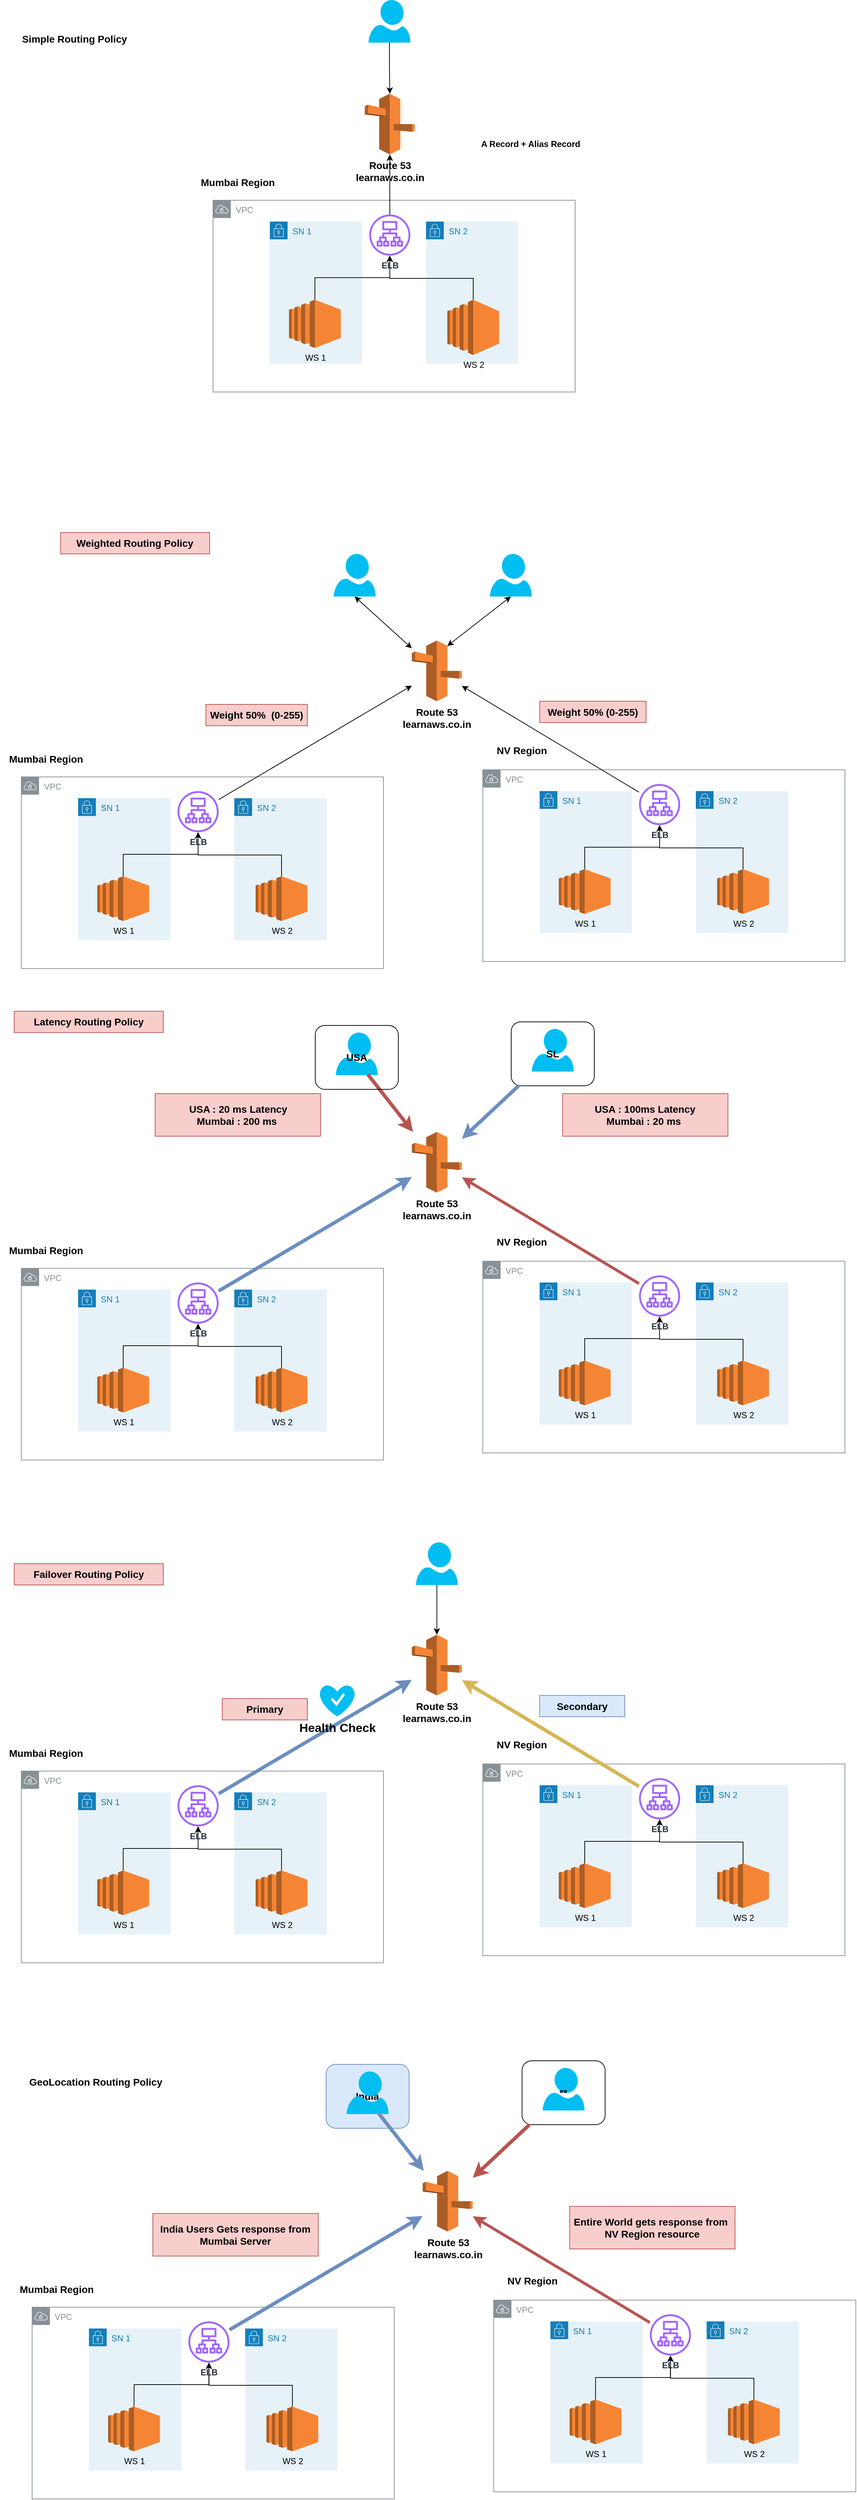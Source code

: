 <mxfile version="16.4.7" type="device"><diagram id="a2OxkOwfLoQDTz3lHbPp" name="Page-1"><mxGraphModel dx="1108" dy="1574" grid="1" gridSize="10" guides="1" tooltips="1" connect="1" arrows="1" fold="1" page="1" pageScale="1" pageWidth="850" pageHeight="1100" math="0" shadow="0"><root><mxCell id="0"/><mxCell id="1" parent="0"/><mxCell id="LC2xQcV3UT_6CT41YWpb-157" value="&lt;b&gt;India&lt;/b&gt;" style="rounded=1;whiteSpace=wrap;html=1;fontSize=14;fillColor=#dae8fc;strokeColor=#6c8ebf;" parent="1" vertex="1"><mxGeometry x="749.25" y="2507" width="117" height="90" as="geometry"/></mxCell><mxCell id="LC2xQcV3UT_6CT41YWpb-1" value="VPC" style="sketch=0;outlineConnect=0;gradientColor=none;html=1;whiteSpace=wrap;fontSize=12;fontStyle=0;shape=mxgraph.aws4.group;grIcon=mxgraph.aws4.group_vpc;strokeColor=#879196;fillColor=none;verticalAlign=top;align=left;spacingLeft=30;fontColor=#879196;dashed=0;" parent="1" vertex="1"><mxGeometry x="590" y="-118" width="510" height="270" as="geometry"/></mxCell><mxCell id="LC2xQcV3UT_6CT41YWpb-2" value="SN 1" style="points=[[0,0],[0.25,0],[0.5,0],[0.75,0],[1,0],[1,0.25],[1,0.5],[1,0.75],[1,1],[0.75,1],[0.5,1],[0.25,1],[0,1],[0,0.75],[0,0.5],[0,0.25]];outlineConnect=0;gradientColor=none;html=1;whiteSpace=wrap;fontSize=12;fontStyle=0;shape=mxgraph.aws4.group;grIcon=mxgraph.aws4.group_security_group;grStroke=0;strokeColor=#147EBA;fillColor=#E6F2F8;verticalAlign=top;align=left;spacingLeft=30;fontColor=#147EBA;dashed=0;" parent="1" vertex="1"><mxGeometry x="670" y="-88" width="130" height="200" as="geometry"/></mxCell><mxCell id="LC2xQcV3UT_6CT41YWpb-3" value="SN 2" style="points=[[0,0],[0.25,0],[0.5,0],[0.75,0],[1,0],[1,0.25],[1,0.5],[1,0.75],[1,1],[0.75,1],[0.5,1],[0.25,1],[0,1],[0,0.75],[0,0.5],[0,0.25]];outlineConnect=0;gradientColor=none;html=1;whiteSpace=wrap;fontSize=12;fontStyle=0;shape=mxgraph.aws4.group;grIcon=mxgraph.aws4.group_security_group;grStroke=0;strokeColor=#147EBA;fillColor=#E6F2F8;verticalAlign=top;align=left;spacingLeft=30;fontColor=#147EBA;dashed=0;" parent="1" vertex="1"><mxGeometry x="890" y="-88" width="130" height="200" as="geometry"/></mxCell><mxCell id="LC2xQcV3UT_6CT41YWpb-8" style="edgeStyle=orthogonalEdgeStyle;rounded=0;orthogonalLoop=1;jettySize=auto;html=1;exitX=0.5;exitY=0;exitDx=0;exitDy=0;exitPerimeter=0;" parent="1" source="LC2xQcV3UT_6CT41YWpb-4" target="LC2xQcV3UT_6CT41YWpb-6" edge="1"><mxGeometry relative="1" as="geometry"/></mxCell><mxCell id="LC2xQcV3UT_6CT41YWpb-4" value="WS 1" style="outlineConnect=0;dashed=0;verticalLabelPosition=bottom;verticalAlign=top;align=center;html=1;shape=mxgraph.aws3.ec2;fillColor=#F58534;gradientColor=none;" parent="1" vertex="1"><mxGeometry x="697" y="22" width="73" height="68" as="geometry"/></mxCell><mxCell id="LC2xQcV3UT_6CT41YWpb-9" style="edgeStyle=orthogonalEdgeStyle;rounded=0;orthogonalLoop=1;jettySize=auto;html=1;" parent="1" source="LC2xQcV3UT_6CT41YWpb-5" target="LC2xQcV3UT_6CT41YWpb-6" edge="1"><mxGeometry relative="1" as="geometry"><Array as="points"><mxPoint x="957" y="-8"/><mxPoint x="839" y="-8"/></Array></mxGeometry></mxCell><mxCell id="LC2xQcV3UT_6CT41YWpb-5" value="WS 2" style="outlineConnect=0;dashed=0;verticalLabelPosition=bottom;verticalAlign=top;align=center;html=1;shape=mxgraph.aws3.ec2;fillColor=#F58534;gradientColor=none;" parent="1" vertex="1"><mxGeometry x="920" y="22" width="73" height="78" as="geometry"/></mxCell><mxCell id="LC2xQcV3UT_6CT41YWpb-11" style="edgeStyle=orthogonalEdgeStyle;rounded=0;orthogonalLoop=1;jettySize=auto;html=1;" parent="1" source="LC2xQcV3UT_6CT41YWpb-6" target="LC2xQcV3UT_6CT41YWpb-10" edge="1"><mxGeometry relative="1" as="geometry"/></mxCell><mxCell id="LC2xQcV3UT_6CT41YWpb-6" value="&lt;b&gt;ELB&lt;/b&gt;" style="sketch=0;outlineConnect=0;fontColor=#232F3E;gradientColor=none;fillColor=#A166FF;strokeColor=none;dashed=0;verticalLabelPosition=bottom;verticalAlign=top;align=center;html=1;fontSize=12;fontStyle=0;aspect=fixed;pointerEvents=1;shape=mxgraph.aws4.application_load_balancer;" parent="1" vertex="1"><mxGeometry x="810" y="-98" width="58" height="58" as="geometry"/></mxCell><mxCell id="LC2xQcV3UT_6CT41YWpb-10" value="&lt;font style=&quot;font-size: 14px&quot;&gt;&lt;b&gt;Route 53&lt;br&gt;learnaws.co.in&lt;/b&gt;&lt;/font&gt;" style="outlineConnect=0;dashed=0;verticalLabelPosition=bottom;verticalAlign=top;align=center;html=1;shape=mxgraph.aws3.route_53;fillColor=#F58536;gradientColor=none;" parent="1" vertex="1"><mxGeometry x="803.75" y="-268" width="70.5" height="85.5" as="geometry"/></mxCell><mxCell id="LC2xQcV3UT_6CT41YWpb-14" style="edgeStyle=orthogonalEdgeStyle;rounded=0;orthogonalLoop=1;jettySize=auto;html=1;fontSize=14;" parent="1" source="LC2xQcV3UT_6CT41YWpb-13" target="LC2xQcV3UT_6CT41YWpb-10" edge="1"><mxGeometry relative="1" as="geometry"/></mxCell><mxCell id="LC2xQcV3UT_6CT41YWpb-13" value="" style="verticalLabelPosition=bottom;html=1;verticalAlign=top;align=center;strokeColor=none;fillColor=#00BEF2;shape=mxgraph.azure.user;fontSize=14;" parent="1" vertex="1"><mxGeometry x="809" y="-400" width="59" height="60" as="geometry"/></mxCell><mxCell id="LC2xQcV3UT_6CT41YWpb-15" value="&lt;b&gt;Mumbai Region&lt;/b&gt;" style="text;html=1;strokeColor=none;fillColor=none;align=center;verticalAlign=middle;whiteSpace=wrap;rounded=0;fontSize=14;" parent="1" vertex="1"><mxGeometry x="570" y="-158" width="110" height="30" as="geometry"/></mxCell><mxCell id="LC2xQcV3UT_6CT41YWpb-17" value="VPC" style="sketch=0;outlineConnect=0;gradientColor=none;html=1;whiteSpace=wrap;fontSize=12;fontStyle=0;shape=mxgraph.aws4.group;grIcon=mxgraph.aws4.group_vpc;strokeColor=#879196;fillColor=none;verticalAlign=top;align=left;spacingLeft=30;fontColor=#879196;dashed=0;" parent="1" vertex="1"><mxGeometry x="320" y="694" width="510" height="270" as="geometry"/></mxCell><mxCell id="LC2xQcV3UT_6CT41YWpb-18" value="SN 1" style="points=[[0,0],[0.25,0],[0.5,0],[0.75,0],[1,0],[1,0.25],[1,0.5],[1,0.75],[1,1],[0.75,1],[0.5,1],[0.25,1],[0,1],[0,0.75],[0,0.5],[0,0.25]];outlineConnect=0;gradientColor=none;html=1;whiteSpace=wrap;fontSize=12;fontStyle=0;shape=mxgraph.aws4.group;grIcon=mxgraph.aws4.group_security_group;grStroke=0;strokeColor=#147EBA;fillColor=#E6F2F8;verticalAlign=top;align=left;spacingLeft=30;fontColor=#147EBA;dashed=0;" parent="1" vertex="1"><mxGeometry x="400" y="724" width="130" height="200" as="geometry"/></mxCell><mxCell id="LC2xQcV3UT_6CT41YWpb-19" value="SN 2" style="points=[[0,0],[0.25,0],[0.5,0],[0.75,0],[1,0],[1,0.25],[1,0.5],[1,0.75],[1,1],[0.75,1],[0.5,1],[0.25,1],[0,1],[0,0.75],[0,0.5],[0,0.25]];outlineConnect=0;gradientColor=none;html=1;whiteSpace=wrap;fontSize=12;fontStyle=0;shape=mxgraph.aws4.group;grIcon=mxgraph.aws4.group_security_group;grStroke=0;strokeColor=#147EBA;fillColor=#E6F2F8;verticalAlign=top;align=left;spacingLeft=30;fontColor=#147EBA;dashed=0;" parent="1" vertex="1"><mxGeometry x="620" y="724" width="130" height="200" as="geometry"/></mxCell><mxCell id="LC2xQcV3UT_6CT41YWpb-20" style="edgeStyle=orthogonalEdgeStyle;rounded=0;orthogonalLoop=1;jettySize=auto;html=1;exitX=0.5;exitY=0;exitDx=0;exitDy=0;exitPerimeter=0;" parent="1" source="LC2xQcV3UT_6CT41YWpb-21" target="LC2xQcV3UT_6CT41YWpb-25" edge="1"><mxGeometry relative="1" as="geometry"/></mxCell><mxCell id="LC2xQcV3UT_6CT41YWpb-21" value="WS 1" style="outlineConnect=0;dashed=0;verticalLabelPosition=bottom;verticalAlign=top;align=center;html=1;shape=mxgraph.aws3.ec2;fillColor=#F58534;gradientColor=none;" parent="1" vertex="1"><mxGeometry x="427" y="834" width="73" height="63" as="geometry"/></mxCell><mxCell id="LC2xQcV3UT_6CT41YWpb-22" style="edgeStyle=orthogonalEdgeStyle;rounded=0;orthogonalLoop=1;jettySize=auto;html=1;" parent="1" source="LC2xQcV3UT_6CT41YWpb-23" target="LC2xQcV3UT_6CT41YWpb-25" edge="1"><mxGeometry relative="1" as="geometry"><Array as="points"><mxPoint x="687" y="804"/><mxPoint x="569" y="804"/></Array></mxGeometry></mxCell><mxCell id="LC2xQcV3UT_6CT41YWpb-23" value="WS 2" style="outlineConnect=0;dashed=0;verticalLabelPosition=bottom;verticalAlign=top;align=center;html=1;shape=mxgraph.aws3.ec2;fillColor=#F58534;gradientColor=none;" parent="1" vertex="1"><mxGeometry x="650" y="834" width="73" height="63" as="geometry"/></mxCell><mxCell id="LC2xQcV3UT_6CT41YWpb-25" value="&lt;b&gt;ELB&lt;/b&gt;" style="sketch=0;outlineConnect=0;fontColor=#232F3E;gradientColor=none;fillColor=#A166FF;strokeColor=none;dashed=0;verticalLabelPosition=bottom;verticalAlign=top;align=center;html=1;fontSize=12;fontStyle=0;aspect=fixed;pointerEvents=1;shape=mxgraph.aws4.application_load_balancer;" parent="1" vertex="1"><mxGeometry x="540" y="714" width="58" height="58" as="geometry"/></mxCell><mxCell id="LC2xQcV3UT_6CT41YWpb-26" value="&lt;font style=&quot;font-size: 14px&quot;&gt;&lt;b&gt;Route 53&lt;br&gt;learnaws.co.in&lt;/b&gt;&lt;/font&gt;" style="outlineConnect=0;dashed=0;verticalLabelPosition=bottom;verticalAlign=top;align=center;html=1;shape=mxgraph.aws3.route_53;fillColor=#F58536;gradientColor=none;" parent="1" vertex="1"><mxGeometry x="870" y="502" width="70.5" height="85.5" as="geometry"/></mxCell><mxCell id="LC2xQcV3UT_6CT41YWpb-28" value="" style="verticalLabelPosition=bottom;html=1;verticalAlign=top;align=center;strokeColor=none;fillColor=#00BEF2;shape=mxgraph.azure.user;fontSize=14;" parent="1" vertex="1"><mxGeometry x="760" y="380" width="59" height="60" as="geometry"/></mxCell><mxCell id="LC2xQcV3UT_6CT41YWpb-29" value="&lt;b&gt;Mumbai Region&lt;/b&gt;" style="text;html=1;strokeColor=none;fillColor=none;align=center;verticalAlign=middle;whiteSpace=wrap;rounded=0;fontSize=14;" parent="1" vertex="1"><mxGeometry x="300" y="654" width="110" height="30" as="geometry"/></mxCell><mxCell id="LC2xQcV3UT_6CT41YWpb-30" value="VPC" style="sketch=0;outlineConnect=0;gradientColor=none;html=1;whiteSpace=wrap;fontSize=12;fontStyle=0;shape=mxgraph.aws4.group;grIcon=mxgraph.aws4.group_vpc;strokeColor=#879196;fillColor=none;verticalAlign=top;align=left;spacingLeft=30;fontColor=#879196;dashed=0;" parent="1" vertex="1"><mxGeometry x="970" y="684" width="510" height="270" as="geometry"/></mxCell><mxCell id="LC2xQcV3UT_6CT41YWpb-31" value="SN 1" style="points=[[0,0],[0.25,0],[0.5,0],[0.75,0],[1,0],[1,0.25],[1,0.5],[1,0.75],[1,1],[0.75,1],[0.5,1],[0.25,1],[0,1],[0,0.75],[0,0.5],[0,0.25]];outlineConnect=0;gradientColor=none;html=1;whiteSpace=wrap;fontSize=12;fontStyle=0;shape=mxgraph.aws4.group;grIcon=mxgraph.aws4.group_security_group;grStroke=0;strokeColor=#147EBA;fillColor=#E6F2F8;verticalAlign=top;align=left;spacingLeft=30;fontColor=#147EBA;dashed=0;" parent="1" vertex="1"><mxGeometry x="1050" y="714" width="130" height="200" as="geometry"/></mxCell><mxCell id="LC2xQcV3UT_6CT41YWpb-32" value="SN 2" style="points=[[0,0],[0.25,0],[0.5,0],[0.75,0],[1,0],[1,0.25],[1,0.5],[1,0.75],[1,1],[0.75,1],[0.5,1],[0.25,1],[0,1],[0,0.75],[0,0.5],[0,0.25]];outlineConnect=0;gradientColor=none;html=1;whiteSpace=wrap;fontSize=12;fontStyle=0;shape=mxgraph.aws4.group;grIcon=mxgraph.aws4.group_security_group;grStroke=0;strokeColor=#147EBA;fillColor=#E6F2F8;verticalAlign=top;align=left;spacingLeft=30;fontColor=#147EBA;dashed=0;" parent="1" vertex="1"><mxGeometry x="1270" y="714" width="130" height="200" as="geometry"/></mxCell><mxCell id="LC2xQcV3UT_6CT41YWpb-33" style="edgeStyle=orthogonalEdgeStyle;rounded=0;orthogonalLoop=1;jettySize=auto;html=1;exitX=0.5;exitY=0;exitDx=0;exitDy=0;exitPerimeter=0;" parent="1" source="LC2xQcV3UT_6CT41YWpb-34" target="LC2xQcV3UT_6CT41YWpb-37" edge="1"><mxGeometry relative="1" as="geometry"/></mxCell><mxCell id="LC2xQcV3UT_6CT41YWpb-34" value="WS 1" style="outlineConnect=0;dashed=0;verticalLabelPosition=bottom;verticalAlign=top;align=center;html=1;shape=mxgraph.aws3.ec2;fillColor=#F58534;gradientColor=none;" parent="1" vertex="1"><mxGeometry x="1077" y="824" width="73" height="63" as="geometry"/></mxCell><mxCell id="LC2xQcV3UT_6CT41YWpb-35" style="edgeStyle=orthogonalEdgeStyle;rounded=0;orthogonalLoop=1;jettySize=auto;html=1;" parent="1" source="LC2xQcV3UT_6CT41YWpb-36" target="LC2xQcV3UT_6CT41YWpb-37" edge="1"><mxGeometry relative="1" as="geometry"><Array as="points"><mxPoint x="1337" y="794"/><mxPoint x="1219" y="794"/></Array></mxGeometry></mxCell><mxCell id="LC2xQcV3UT_6CT41YWpb-36" value="WS 2" style="outlineConnect=0;dashed=0;verticalLabelPosition=bottom;verticalAlign=top;align=center;html=1;shape=mxgraph.aws3.ec2;fillColor=#F58534;gradientColor=none;" parent="1" vertex="1"><mxGeometry x="1300" y="824" width="73" height="63" as="geometry"/></mxCell><mxCell id="LC2xQcV3UT_6CT41YWpb-37" value="&lt;b&gt;ELB&lt;/b&gt;" style="sketch=0;outlineConnect=0;fontColor=#232F3E;gradientColor=none;fillColor=#A166FF;strokeColor=none;dashed=0;verticalLabelPosition=bottom;verticalAlign=top;align=center;html=1;fontSize=12;fontStyle=0;aspect=fixed;pointerEvents=1;shape=mxgraph.aws4.application_load_balancer;" parent="1" vertex="1"><mxGeometry x="1190" y="704" width="58" height="58" as="geometry"/></mxCell><mxCell id="LC2xQcV3UT_6CT41YWpb-38" value="&lt;b&gt;NV Region&lt;/b&gt;" style="text;html=1;strokeColor=none;fillColor=none;align=center;verticalAlign=middle;whiteSpace=wrap;rounded=0;fontSize=14;" parent="1" vertex="1"><mxGeometry x="970" y="642" width="110" height="30" as="geometry"/></mxCell><mxCell id="LC2xQcV3UT_6CT41YWpb-40" value="" style="endArrow=classic;html=1;rounded=0;fontSize=14;" parent="1" source="LC2xQcV3UT_6CT41YWpb-25" target="LC2xQcV3UT_6CT41YWpb-26" edge="1"><mxGeometry width="50" height="50" relative="1" as="geometry"><mxPoint x="840" y="722" as="sourcePoint"/><mxPoint x="890" y="672" as="targetPoint"/></mxGeometry></mxCell><mxCell id="LC2xQcV3UT_6CT41YWpb-41" value="" style="endArrow=classic;html=1;rounded=0;fontSize=14;" parent="1" source="LC2xQcV3UT_6CT41YWpb-37" target="LC2xQcV3UT_6CT41YWpb-26" edge="1"><mxGeometry width="50" height="50" relative="1" as="geometry"><mxPoint x="840" y="722" as="sourcePoint"/><mxPoint x="890" y="672" as="targetPoint"/></mxGeometry></mxCell><mxCell id="LC2xQcV3UT_6CT41YWpb-42" value="&lt;b&gt;Weighted Routing Policy&lt;/b&gt;" style="text;html=1;strokeColor=#b85450;fillColor=#f8cecc;align=center;verticalAlign=middle;whiteSpace=wrap;rounded=0;fontSize=14;" parent="1" vertex="1"><mxGeometry x="375.25" y="350" width="210" height="30" as="geometry"/></mxCell><mxCell id="LC2xQcV3UT_6CT41YWpb-43" value="Weight 50% (0-255)" style="text;html=1;strokeColor=#b85450;fillColor=#f8cecc;align=center;verticalAlign=middle;whiteSpace=wrap;rounded=0;fontSize=14;fontStyle=1" parent="1" vertex="1"><mxGeometry x="1050" y="587.5" width="150" height="30" as="geometry"/></mxCell><mxCell id="LC2xQcV3UT_6CT41YWpb-44" value="Weight 50%&amp;nbsp; (0-255)" style="text;html=1;strokeColor=#b85450;fillColor=#f8cecc;align=center;verticalAlign=middle;whiteSpace=wrap;rounded=0;fontSize=14;fontStyle=1" parent="1" vertex="1"><mxGeometry x="580" y="592" width="143" height="30" as="geometry"/></mxCell><mxCell id="LC2xQcV3UT_6CT41YWpb-71" value="VPC" style="sketch=0;outlineConnect=0;gradientColor=none;html=1;whiteSpace=wrap;fontSize=12;fontStyle=0;shape=mxgraph.aws4.group;grIcon=mxgraph.aws4.group_vpc;strokeColor=#879196;fillColor=none;verticalAlign=top;align=left;spacingLeft=30;fontColor=#879196;dashed=0;" parent="1" vertex="1"><mxGeometry x="320" y="1386" width="510" height="270" as="geometry"/></mxCell><mxCell id="LC2xQcV3UT_6CT41YWpb-72" value="SN 1" style="points=[[0,0],[0.25,0],[0.5,0],[0.75,0],[1,0],[1,0.25],[1,0.5],[1,0.75],[1,1],[0.75,1],[0.5,1],[0.25,1],[0,1],[0,0.75],[0,0.5],[0,0.25]];outlineConnect=0;gradientColor=none;html=1;whiteSpace=wrap;fontSize=12;fontStyle=0;shape=mxgraph.aws4.group;grIcon=mxgraph.aws4.group_security_group;grStroke=0;strokeColor=#147EBA;fillColor=#E6F2F8;verticalAlign=top;align=left;spacingLeft=30;fontColor=#147EBA;dashed=0;" parent="1" vertex="1"><mxGeometry x="400" y="1416" width="130" height="200" as="geometry"/></mxCell><mxCell id="LC2xQcV3UT_6CT41YWpb-73" value="SN 2" style="points=[[0,0],[0.25,0],[0.5,0],[0.75,0],[1,0],[1,0.25],[1,0.5],[1,0.75],[1,1],[0.75,1],[0.5,1],[0.25,1],[0,1],[0,0.75],[0,0.5],[0,0.25]];outlineConnect=0;gradientColor=none;html=1;whiteSpace=wrap;fontSize=12;fontStyle=0;shape=mxgraph.aws4.group;grIcon=mxgraph.aws4.group_security_group;grStroke=0;strokeColor=#147EBA;fillColor=#E6F2F8;verticalAlign=top;align=left;spacingLeft=30;fontColor=#147EBA;dashed=0;" parent="1" vertex="1"><mxGeometry x="620" y="1416" width="130" height="200" as="geometry"/></mxCell><mxCell id="LC2xQcV3UT_6CT41YWpb-74" style="edgeStyle=orthogonalEdgeStyle;rounded=0;orthogonalLoop=1;jettySize=auto;html=1;exitX=0.5;exitY=0;exitDx=0;exitDy=0;exitPerimeter=0;" parent="1" source="LC2xQcV3UT_6CT41YWpb-75" target="LC2xQcV3UT_6CT41YWpb-78" edge="1"><mxGeometry relative="1" as="geometry"/></mxCell><mxCell id="LC2xQcV3UT_6CT41YWpb-75" value="WS 1" style="outlineConnect=0;dashed=0;verticalLabelPosition=bottom;verticalAlign=top;align=center;html=1;shape=mxgraph.aws3.ec2;fillColor=#F58534;gradientColor=none;" parent="1" vertex="1"><mxGeometry x="427" y="1526" width="73" height="63" as="geometry"/></mxCell><mxCell id="LC2xQcV3UT_6CT41YWpb-76" style="edgeStyle=orthogonalEdgeStyle;rounded=0;orthogonalLoop=1;jettySize=auto;html=1;" parent="1" source="LC2xQcV3UT_6CT41YWpb-77" target="LC2xQcV3UT_6CT41YWpb-78" edge="1"><mxGeometry relative="1" as="geometry"><Array as="points"><mxPoint x="687" y="1496"/><mxPoint x="569" y="1496"/></Array></mxGeometry></mxCell><mxCell id="LC2xQcV3UT_6CT41YWpb-77" value="WS 2" style="outlineConnect=0;dashed=0;verticalLabelPosition=bottom;verticalAlign=top;align=center;html=1;shape=mxgraph.aws3.ec2;fillColor=#F58534;gradientColor=none;" parent="1" vertex="1"><mxGeometry x="650" y="1526" width="73" height="63" as="geometry"/></mxCell><mxCell id="LC2xQcV3UT_6CT41YWpb-78" value="&lt;b&gt;ELB&lt;/b&gt;" style="sketch=0;outlineConnect=0;fontColor=#232F3E;gradientColor=none;fillColor=#A166FF;strokeColor=none;dashed=0;verticalLabelPosition=bottom;verticalAlign=top;align=center;html=1;fontSize=12;fontStyle=0;aspect=fixed;pointerEvents=1;shape=mxgraph.aws4.application_load_balancer;" parent="1" vertex="1"><mxGeometry x="540" y="1406" width="58" height="58" as="geometry"/></mxCell><mxCell id="LC2xQcV3UT_6CT41YWpb-79" value="&lt;font style=&quot;font-size: 14px&quot;&gt;&lt;b&gt;Route 53&lt;br&gt;learnaws.co.in&lt;/b&gt;&lt;/font&gt;" style="outlineConnect=0;dashed=0;verticalLabelPosition=bottom;verticalAlign=top;align=center;html=1;shape=mxgraph.aws3.route_53;fillColor=#F58536;gradientColor=none;" parent="1" vertex="1"><mxGeometry x="870" y="1194" width="70.5" height="85.5" as="geometry"/></mxCell><mxCell id="LC2xQcV3UT_6CT41YWpb-81" value="" style="verticalLabelPosition=bottom;html=1;verticalAlign=top;align=center;strokeColor=none;fillColor=#00BEF2;shape=mxgraph.azure.user;fontSize=14;" parent="1" vertex="1"><mxGeometry x="763" y="1054" width="59" height="60" as="geometry"/></mxCell><mxCell id="LC2xQcV3UT_6CT41YWpb-82" value="&lt;b&gt;Mumbai Region&lt;/b&gt;" style="text;html=1;strokeColor=none;fillColor=none;align=center;verticalAlign=middle;whiteSpace=wrap;rounded=0;fontSize=14;" parent="1" vertex="1"><mxGeometry x="300" y="1346" width="110" height="30" as="geometry"/></mxCell><mxCell id="LC2xQcV3UT_6CT41YWpb-83" value="VPC" style="sketch=0;outlineConnect=0;gradientColor=none;html=1;whiteSpace=wrap;fontSize=12;fontStyle=0;shape=mxgraph.aws4.group;grIcon=mxgraph.aws4.group_vpc;strokeColor=#879196;fillColor=none;verticalAlign=top;align=left;spacingLeft=30;fontColor=#879196;dashed=0;" parent="1" vertex="1"><mxGeometry x="970" y="1376" width="510" height="270" as="geometry"/></mxCell><mxCell id="LC2xQcV3UT_6CT41YWpb-84" value="SN 1" style="points=[[0,0],[0.25,0],[0.5,0],[0.75,0],[1,0],[1,0.25],[1,0.5],[1,0.75],[1,1],[0.75,1],[0.5,1],[0.25,1],[0,1],[0,0.75],[0,0.5],[0,0.25]];outlineConnect=0;gradientColor=none;html=1;whiteSpace=wrap;fontSize=12;fontStyle=0;shape=mxgraph.aws4.group;grIcon=mxgraph.aws4.group_security_group;grStroke=0;strokeColor=#147EBA;fillColor=#E6F2F8;verticalAlign=top;align=left;spacingLeft=30;fontColor=#147EBA;dashed=0;" parent="1" vertex="1"><mxGeometry x="1050" y="1406" width="130" height="200" as="geometry"/></mxCell><mxCell id="LC2xQcV3UT_6CT41YWpb-85" value="SN 2" style="points=[[0,0],[0.25,0],[0.5,0],[0.75,0],[1,0],[1,0.25],[1,0.5],[1,0.75],[1,1],[0.75,1],[0.5,1],[0.25,1],[0,1],[0,0.75],[0,0.5],[0,0.25]];outlineConnect=0;gradientColor=none;html=1;whiteSpace=wrap;fontSize=12;fontStyle=0;shape=mxgraph.aws4.group;grIcon=mxgraph.aws4.group_security_group;grStroke=0;strokeColor=#147EBA;fillColor=#E6F2F8;verticalAlign=top;align=left;spacingLeft=30;fontColor=#147EBA;dashed=0;" parent="1" vertex="1"><mxGeometry x="1270" y="1406" width="130" height="200" as="geometry"/></mxCell><mxCell id="LC2xQcV3UT_6CT41YWpb-86" style="edgeStyle=orthogonalEdgeStyle;rounded=0;orthogonalLoop=1;jettySize=auto;html=1;exitX=0.5;exitY=0;exitDx=0;exitDy=0;exitPerimeter=0;" parent="1" source="LC2xQcV3UT_6CT41YWpb-87" target="LC2xQcV3UT_6CT41YWpb-90" edge="1"><mxGeometry relative="1" as="geometry"/></mxCell><mxCell id="LC2xQcV3UT_6CT41YWpb-87" value="WS 1" style="outlineConnect=0;dashed=0;verticalLabelPosition=bottom;verticalAlign=top;align=center;html=1;shape=mxgraph.aws3.ec2;fillColor=#F58534;gradientColor=none;" parent="1" vertex="1"><mxGeometry x="1077" y="1516" width="73" height="63" as="geometry"/></mxCell><mxCell id="LC2xQcV3UT_6CT41YWpb-88" style="edgeStyle=orthogonalEdgeStyle;rounded=0;orthogonalLoop=1;jettySize=auto;html=1;" parent="1" source="LC2xQcV3UT_6CT41YWpb-89" target="LC2xQcV3UT_6CT41YWpb-90" edge="1"><mxGeometry relative="1" as="geometry"><Array as="points"><mxPoint x="1337" y="1486"/><mxPoint x="1219" y="1486"/></Array></mxGeometry></mxCell><mxCell id="LC2xQcV3UT_6CT41YWpb-89" value="WS 2" style="outlineConnect=0;dashed=0;verticalLabelPosition=bottom;verticalAlign=top;align=center;html=1;shape=mxgraph.aws3.ec2;fillColor=#F58534;gradientColor=none;" parent="1" vertex="1"><mxGeometry x="1300" y="1516" width="73" height="63" as="geometry"/></mxCell><mxCell id="LC2xQcV3UT_6CT41YWpb-90" value="&lt;b&gt;ELB&lt;/b&gt;" style="sketch=0;outlineConnect=0;fontColor=#232F3E;gradientColor=none;fillColor=#A166FF;strokeColor=none;dashed=0;verticalLabelPosition=bottom;verticalAlign=top;align=center;html=1;fontSize=12;fontStyle=0;aspect=fixed;pointerEvents=1;shape=mxgraph.aws4.application_load_balancer;" parent="1" vertex="1"><mxGeometry x="1190" y="1396" width="58" height="58" as="geometry"/></mxCell><mxCell id="LC2xQcV3UT_6CT41YWpb-91" value="&lt;b&gt;NV Region&lt;/b&gt;" style="text;html=1;strokeColor=none;fillColor=none;align=center;verticalAlign=middle;whiteSpace=wrap;rounded=0;fontSize=14;" parent="1" vertex="1"><mxGeometry x="970" y="1334" width="110" height="30" as="geometry"/></mxCell><mxCell id="LC2xQcV3UT_6CT41YWpb-92" value="" style="endArrow=classic;html=1;rounded=0;fontSize=14;strokeWidth=5;fillColor=#dae8fc;strokeColor=#6c8ebf;" parent="1" source="LC2xQcV3UT_6CT41YWpb-78" target="LC2xQcV3UT_6CT41YWpb-79" edge="1"><mxGeometry width="50" height="50" relative="1" as="geometry"><mxPoint x="840" y="1414" as="sourcePoint"/><mxPoint x="890" y="1364" as="targetPoint"/></mxGeometry></mxCell><mxCell id="LC2xQcV3UT_6CT41YWpb-93" value="" style="endArrow=classic;html=1;rounded=0;fontSize=14;strokeWidth=4;fillColor=#f8cecc;strokeColor=#b85450;" parent="1" source="LC2xQcV3UT_6CT41YWpb-90" target="LC2xQcV3UT_6CT41YWpb-79" edge="1"><mxGeometry width="50" height="50" relative="1" as="geometry"><mxPoint x="840" y="1414" as="sourcePoint"/><mxPoint x="890" y="1364" as="targetPoint"/></mxGeometry></mxCell><mxCell id="LC2xQcV3UT_6CT41YWpb-94" value="&lt;b&gt;Latency Routing Policy&lt;/b&gt;" style="text;html=1;strokeColor=#b85450;fillColor=#f8cecc;align=center;verticalAlign=middle;whiteSpace=wrap;rounded=0;fontSize=14;" parent="1" vertex="1"><mxGeometry x="310" y="1024" width="210" height="30" as="geometry"/></mxCell><mxCell id="LC2xQcV3UT_6CT41YWpb-96" value="USA : 20 ms Latency&lt;br&gt;Mumbai : 200 ms&amp;nbsp;" style="text;html=1;strokeColor=#b85450;fillColor=#f8cecc;align=center;verticalAlign=middle;whiteSpace=wrap;rounded=0;fontSize=14;fontStyle=1" parent="1" vertex="1"><mxGeometry x="508.5" y="1140" width="233" height="60" as="geometry"/></mxCell><mxCell id="LC2xQcV3UT_6CT41YWpb-97" value="" style="endArrow=classic;html=1;rounded=0;fontSize=14;exitX=0.763;exitY=0.983;exitDx=0;exitDy=0;exitPerimeter=0;fillColor=#f8cecc;strokeColor=#b85450;strokeWidth=5;" parent="1" source="LC2xQcV3UT_6CT41YWpb-81" target="LC2xQcV3UT_6CT41YWpb-79" edge="1"><mxGeometry width="50" height="50" relative="1" as="geometry"><mxPoint x="910" y="1244" as="sourcePoint"/><mxPoint x="960" y="1194" as="targetPoint"/></mxGeometry></mxCell><mxCell id="LC2xQcV3UT_6CT41YWpb-98" value="&lt;b&gt;USA&lt;/b&gt;" style="rounded=1;whiteSpace=wrap;html=1;fontSize=14;fillColor=none;" parent="1" vertex="1"><mxGeometry x="734" y="1044" width="117" height="90" as="geometry"/></mxCell><mxCell id="LC2xQcV3UT_6CT41YWpb-99" value="" style="verticalLabelPosition=bottom;html=1;verticalAlign=top;align=center;strokeColor=none;fillColor=#00BEF2;shape=mxgraph.azure.user;fontSize=14;" parent="1" vertex="1"><mxGeometry x="1039" y="1049" width="59" height="60" as="geometry"/></mxCell><mxCell id="LC2xQcV3UT_6CT41YWpb-100" value="&lt;b&gt;SL&lt;/b&gt;" style="rounded=1;whiteSpace=wrap;html=1;fontSize=14;fillColor=none;" parent="1" vertex="1"><mxGeometry x="1010" y="1039" width="117" height="90" as="geometry"/></mxCell><mxCell id="LC2xQcV3UT_6CT41YWpb-101" value="" style="endArrow=classic;html=1;rounded=0;fontSize=14;fillColor=#dae8fc;strokeColor=#6c8ebf;strokeWidth=5;" parent="1" source="LC2xQcV3UT_6CT41YWpb-100" target="LC2xQcV3UT_6CT41YWpb-79" edge="1"><mxGeometry width="50" height="50" relative="1" as="geometry"><mxPoint x="910" y="1244" as="sourcePoint"/><mxPoint x="930" y="1154" as="targetPoint"/></mxGeometry></mxCell><mxCell id="LC2xQcV3UT_6CT41YWpb-102" value="USA : 100ms Latency&lt;br&gt;Mumbai : 20 ms&amp;nbsp;" style="text;html=1;strokeColor=#b85450;fillColor=#f8cecc;align=center;verticalAlign=middle;whiteSpace=wrap;rounded=0;fontSize=14;fontStyle=1" parent="1" vertex="1"><mxGeometry x="1082.25" y="1140" width="233" height="60" as="geometry"/></mxCell><mxCell id="LC2xQcV3UT_6CT41YWpb-103" value="VPC" style="sketch=0;outlineConnect=0;gradientColor=none;html=1;whiteSpace=wrap;fontSize=12;fontStyle=0;shape=mxgraph.aws4.group;grIcon=mxgraph.aws4.group_vpc;strokeColor=#879196;fillColor=none;verticalAlign=top;align=left;spacingLeft=30;fontColor=#879196;dashed=0;" parent="1" vertex="1"><mxGeometry x="320" y="2094" width="510" height="270" as="geometry"/></mxCell><mxCell id="LC2xQcV3UT_6CT41YWpb-104" value="SN 1" style="points=[[0,0],[0.25,0],[0.5,0],[0.75,0],[1,0],[1,0.25],[1,0.5],[1,0.75],[1,1],[0.75,1],[0.5,1],[0.25,1],[0,1],[0,0.75],[0,0.5],[0,0.25]];outlineConnect=0;gradientColor=none;html=1;whiteSpace=wrap;fontSize=12;fontStyle=0;shape=mxgraph.aws4.group;grIcon=mxgraph.aws4.group_security_group;grStroke=0;strokeColor=#147EBA;fillColor=#E6F2F8;verticalAlign=top;align=left;spacingLeft=30;fontColor=#147EBA;dashed=0;" parent="1" vertex="1"><mxGeometry x="400" y="2124" width="130" height="200" as="geometry"/></mxCell><mxCell id="LC2xQcV3UT_6CT41YWpb-105" value="SN 2" style="points=[[0,0],[0.25,0],[0.5,0],[0.75,0],[1,0],[1,0.25],[1,0.5],[1,0.75],[1,1],[0.75,1],[0.5,1],[0.25,1],[0,1],[0,0.75],[0,0.5],[0,0.25]];outlineConnect=0;gradientColor=none;html=1;whiteSpace=wrap;fontSize=12;fontStyle=0;shape=mxgraph.aws4.group;grIcon=mxgraph.aws4.group_security_group;grStroke=0;strokeColor=#147EBA;fillColor=#E6F2F8;verticalAlign=top;align=left;spacingLeft=30;fontColor=#147EBA;dashed=0;" parent="1" vertex="1"><mxGeometry x="620" y="2124" width="130" height="200" as="geometry"/></mxCell><mxCell id="LC2xQcV3UT_6CT41YWpb-106" style="edgeStyle=orthogonalEdgeStyle;rounded=0;orthogonalLoop=1;jettySize=auto;html=1;exitX=0.5;exitY=0;exitDx=0;exitDy=0;exitPerimeter=0;" parent="1" source="LC2xQcV3UT_6CT41YWpb-107" target="LC2xQcV3UT_6CT41YWpb-110" edge="1"><mxGeometry relative="1" as="geometry"/></mxCell><mxCell id="LC2xQcV3UT_6CT41YWpb-107" value="WS 1" style="outlineConnect=0;dashed=0;verticalLabelPosition=bottom;verticalAlign=top;align=center;html=1;shape=mxgraph.aws3.ec2;fillColor=#F58534;gradientColor=none;" parent="1" vertex="1"><mxGeometry x="427" y="2234" width="73" height="63" as="geometry"/></mxCell><mxCell id="LC2xQcV3UT_6CT41YWpb-108" style="edgeStyle=orthogonalEdgeStyle;rounded=0;orthogonalLoop=1;jettySize=auto;html=1;" parent="1" source="LC2xQcV3UT_6CT41YWpb-109" target="LC2xQcV3UT_6CT41YWpb-110" edge="1"><mxGeometry relative="1" as="geometry"><Array as="points"><mxPoint x="687" y="2204"/><mxPoint x="569" y="2204"/></Array></mxGeometry></mxCell><mxCell id="LC2xQcV3UT_6CT41YWpb-109" value="WS 2" style="outlineConnect=0;dashed=0;verticalLabelPosition=bottom;verticalAlign=top;align=center;html=1;shape=mxgraph.aws3.ec2;fillColor=#F58534;gradientColor=none;" parent="1" vertex="1"><mxGeometry x="650" y="2234" width="73" height="63" as="geometry"/></mxCell><mxCell id="LC2xQcV3UT_6CT41YWpb-110" value="&lt;b&gt;ELB&lt;/b&gt;" style="sketch=0;outlineConnect=0;fontColor=#232F3E;gradientColor=none;fillColor=#A166FF;strokeColor=none;dashed=0;verticalLabelPosition=bottom;verticalAlign=top;align=center;html=1;fontSize=12;fontStyle=0;aspect=fixed;pointerEvents=1;shape=mxgraph.aws4.application_load_balancer;" parent="1" vertex="1"><mxGeometry x="540" y="2114" width="58" height="58" as="geometry"/></mxCell><mxCell id="LC2xQcV3UT_6CT41YWpb-111" value="&lt;font style=&quot;font-size: 14px&quot;&gt;&lt;b&gt;Route 53&lt;br&gt;learnaws.co.in&lt;/b&gt;&lt;/font&gt;" style="outlineConnect=0;dashed=0;verticalLabelPosition=bottom;verticalAlign=top;align=center;html=1;shape=mxgraph.aws3.route_53;fillColor=#F58536;gradientColor=none;" parent="1" vertex="1"><mxGeometry x="870" y="1902" width="70.5" height="85.5" as="geometry"/></mxCell><mxCell id="LC2xQcV3UT_6CT41YWpb-112" style="edgeStyle=orthogonalEdgeStyle;rounded=0;orthogonalLoop=1;jettySize=auto;html=1;fontSize=14;" parent="1" source="LC2xQcV3UT_6CT41YWpb-113" target="LC2xQcV3UT_6CT41YWpb-111" edge="1"><mxGeometry relative="1" as="geometry"/></mxCell><mxCell id="LC2xQcV3UT_6CT41YWpb-113" value="" style="verticalLabelPosition=bottom;html=1;verticalAlign=top;align=center;strokeColor=none;fillColor=#00BEF2;shape=mxgraph.azure.user;fontSize=14;" parent="1" vertex="1"><mxGeometry x="875.75" y="1772" width="59" height="60" as="geometry"/></mxCell><mxCell id="LC2xQcV3UT_6CT41YWpb-114" value="&lt;b&gt;Mumbai Region&lt;/b&gt;" style="text;html=1;strokeColor=none;fillColor=none;align=center;verticalAlign=middle;whiteSpace=wrap;rounded=0;fontSize=14;" parent="1" vertex="1"><mxGeometry x="300" y="2054" width="110" height="30" as="geometry"/></mxCell><mxCell id="LC2xQcV3UT_6CT41YWpb-115" value="VPC" style="sketch=0;outlineConnect=0;gradientColor=none;html=1;whiteSpace=wrap;fontSize=12;fontStyle=0;shape=mxgraph.aws4.group;grIcon=mxgraph.aws4.group_vpc;strokeColor=#879196;fillColor=none;verticalAlign=top;align=left;spacingLeft=30;fontColor=#879196;dashed=0;" parent="1" vertex="1"><mxGeometry x="970" y="2084" width="510" height="270" as="geometry"/></mxCell><mxCell id="LC2xQcV3UT_6CT41YWpb-116" value="SN 1" style="points=[[0,0],[0.25,0],[0.5,0],[0.75,0],[1,0],[1,0.25],[1,0.5],[1,0.75],[1,1],[0.75,1],[0.5,1],[0.25,1],[0,1],[0,0.75],[0,0.5],[0,0.25]];outlineConnect=0;gradientColor=none;html=1;whiteSpace=wrap;fontSize=12;fontStyle=0;shape=mxgraph.aws4.group;grIcon=mxgraph.aws4.group_security_group;grStroke=0;strokeColor=#147EBA;fillColor=#E6F2F8;verticalAlign=top;align=left;spacingLeft=30;fontColor=#147EBA;dashed=0;" parent="1" vertex="1"><mxGeometry x="1050" y="2114" width="130" height="200" as="geometry"/></mxCell><mxCell id="LC2xQcV3UT_6CT41YWpb-117" value="SN 2" style="points=[[0,0],[0.25,0],[0.5,0],[0.75,0],[1,0],[1,0.25],[1,0.5],[1,0.75],[1,1],[0.75,1],[0.5,1],[0.25,1],[0,1],[0,0.75],[0,0.5],[0,0.25]];outlineConnect=0;gradientColor=none;html=1;whiteSpace=wrap;fontSize=12;fontStyle=0;shape=mxgraph.aws4.group;grIcon=mxgraph.aws4.group_security_group;grStroke=0;strokeColor=#147EBA;fillColor=#E6F2F8;verticalAlign=top;align=left;spacingLeft=30;fontColor=#147EBA;dashed=0;" parent="1" vertex="1"><mxGeometry x="1270" y="2114" width="130" height="200" as="geometry"/></mxCell><mxCell id="LC2xQcV3UT_6CT41YWpb-118" style="edgeStyle=orthogonalEdgeStyle;rounded=0;orthogonalLoop=1;jettySize=auto;html=1;exitX=0.5;exitY=0;exitDx=0;exitDy=0;exitPerimeter=0;" parent="1" source="LC2xQcV3UT_6CT41YWpb-119" target="LC2xQcV3UT_6CT41YWpb-122" edge="1"><mxGeometry relative="1" as="geometry"/></mxCell><mxCell id="LC2xQcV3UT_6CT41YWpb-119" value="WS 1" style="outlineConnect=0;dashed=0;verticalLabelPosition=bottom;verticalAlign=top;align=center;html=1;shape=mxgraph.aws3.ec2;fillColor=#F58534;gradientColor=none;" parent="1" vertex="1"><mxGeometry x="1077" y="2224" width="73" height="63" as="geometry"/></mxCell><mxCell id="LC2xQcV3UT_6CT41YWpb-120" style="edgeStyle=orthogonalEdgeStyle;rounded=0;orthogonalLoop=1;jettySize=auto;html=1;" parent="1" source="LC2xQcV3UT_6CT41YWpb-121" target="LC2xQcV3UT_6CT41YWpb-122" edge="1"><mxGeometry relative="1" as="geometry"><Array as="points"><mxPoint x="1337" y="2194"/><mxPoint x="1219" y="2194"/></Array></mxGeometry></mxCell><mxCell id="LC2xQcV3UT_6CT41YWpb-121" value="WS 2" style="outlineConnect=0;dashed=0;verticalLabelPosition=bottom;verticalAlign=top;align=center;html=1;shape=mxgraph.aws3.ec2;fillColor=#F58534;gradientColor=none;" parent="1" vertex="1"><mxGeometry x="1300" y="2224" width="73" height="63" as="geometry"/></mxCell><mxCell id="LC2xQcV3UT_6CT41YWpb-122" value="&lt;b&gt;ELB&lt;/b&gt;" style="sketch=0;outlineConnect=0;fontColor=#232F3E;gradientColor=none;fillColor=#A166FF;strokeColor=none;dashed=0;verticalLabelPosition=bottom;verticalAlign=top;align=center;html=1;fontSize=12;fontStyle=0;aspect=fixed;pointerEvents=1;shape=mxgraph.aws4.application_load_balancer;" parent="1" vertex="1"><mxGeometry x="1190" y="2104" width="58" height="58" as="geometry"/></mxCell><mxCell id="LC2xQcV3UT_6CT41YWpb-123" value="&lt;b&gt;NV Region&lt;/b&gt;" style="text;html=1;strokeColor=none;fillColor=none;align=center;verticalAlign=middle;whiteSpace=wrap;rounded=0;fontSize=14;" parent="1" vertex="1"><mxGeometry x="970" y="2042" width="110" height="30" as="geometry"/></mxCell><mxCell id="LC2xQcV3UT_6CT41YWpb-124" value="" style="endArrow=classic;html=1;rounded=0;fontSize=14;fillColor=#dae8fc;strokeColor=#6c8ebf;strokeWidth=5;" parent="1" source="LC2xQcV3UT_6CT41YWpb-110" target="LC2xQcV3UT_6CT41YWpb-111" edge="1"><mxGeometry width="50" height="50" relative="1" as="geometry"><mxPoint x="840" y="2122" as="sourcePoint"/><mxPoint x="890" y="2072" as="targetPoint"/></mxGeometry></mxCell><mxCell id="LC2xQcV3UT_6CT41YWpb-125" value="" style="endArrow=classic;html=1;rounded=0;fontSize=14;fillColor=#fff2cc;strokeColor=#d6b656;strokeWidth=5;" parent="1" source="LC2xQcV3UT_6CT41YWpb-122" target="LC2xQcV3UT_6CT41YWpb-111" edge="1"><mxGeometry width="50" height="50" relative="1" as="geometry"><mxPoint x="840" y="2122" as="sourcePoint"/><mxPoint x="890" y="2072" as="targetPoint"/></mxGeometry></mxCell><mxCell id="LC2xQcV3UT_6CT41YWpb-126" value="&lt;b&gt;Failover Routing Policy&lt;/b&gt;" style="text;html=1;strokeColor=#b85450;fillColor=#f8cecc;align=center;verticalAlign=middle;whiteSpace=wrap;rounded=0;fontSize=14;" parent="1" vertex="1"><mxGeometry x="310" y="1802" width="210" height="30" as="geometry"/></mxCell><mxCell id="LC2xQcV3UT_6CT41YWpb-127" value="Secondary" style="text;html=1;strokeColor=#6c8ebf;fillColor=#dae8fc;align=center;verticalAlign=middle;whiteSpace=wrap;rounded=0;fontSize=14;fontStyle=1" parent="1" vertex="1"><mxGeometry x="1050" y="1987.5" width="120" height="30" as="geometry"/></mxCell><mxCell id="LC2xQcV3UT_6CT41YWpb-128" value="Primary" style="text;html=1;strokeColor=#b85450;fillColor=#f8cecc;align=center;verticalAlign=middle;whiteSpace=wrap;rounded=0;fontSize=14;fontStyle=1" parent="1" vertex="1"><mxGeometry x="603" y="1992" width="120" height="30" as="geometry"/></mxCell><mxCell id="LC2xQcV3UT_6CT41YWpb-129" value="&lt;b&gt;&lt;font style=&quot;font-size: 17px&quot;&gt;Health Check&lt;/font&gt;&lt;/b&gt;" style="verticalLabelPosition=bottom;html=1;verticalAlign=top;align=center;strokeColor=none;fillColor=#00BEF2;shape=mxgraph.azure.healthy;fontSize=14;" parent="1" vertex="1"><mxGeometry x="740" y="1972" width="50" height="45" as="geometry"/></mxCell><mxCell id="LC2xQcV3UT_6CT41YWpb-132" value="VPC" style="sketch=0;outlineConnect=0;gradientColor=none;html=1;whiteSpace=wrap;fontSize=12;fontStyle=0;shape=mxgraph.aws4.group;grIcon=mxgraph.aws4.group_vpc;strokeColor=#879196;fillColor=none;verticalAlign=top;align=left;spacingLeft=30;fontColor=#879196;dashed=0;" parent="1" vertex="1"><mxGeometry x="335.25" y="2849" width="510" height="270" as="geometry"/></mxCell><mxCell id="LC2xQcV3UT_6CT41YWpb-133" value="SN 1" style="points=[[0,0],[0.25,0],[0.5,0],[0.75,0],[1,0],[1,0.25],[1,0.5],[1,0.75],[1,1],[0.75,1],[0.5,1],[0.25,1],[0,1],[0,0.75],[0,0.5],[0,0.25]];outlineConnect=0;gradientColor=none;html=1;whiteSpace=wrap;fontSize=12;fontStyle=0;shape=mxgraph.aws4.group;grIcon=mxgraph.aws4.group_security_group;grStroke=0;strokeColor=#147EBA;fillColor=#E6F2F8;verticalAlign=top;align=left;spacingLeft=30;fontColor=#147EBA;dashed=0;" parent="1" vertex="1"><mxGeometry x="415.25" y="2879" width="130" height="200" as="geometry"/></mxCell><mxCell id="LC2xQcV3UT_6CT41YWpb-134" value="SN 2" style="points=[[0,0],[0.25,0],[0.5,0],[0.75,0],[1,0],[1,0.25],[1,0.5],[1,0.75],[1,1],[0.75,1],[0.5,1],[0.25,1],[0,1],[0,0.75],[0,0.5],[0,0.25]];outlineConnect=0;gradientColor=none;html=1;whiteSpace=wrap;fontSize=12;fontStyle=0;shape=mxgraph.aws4.group;grIcon=mxgraph.aws4.group_security_group;grStroke=0;strokeColor=#147EBA;fillColor=#E6F2F8;verticalAlign=top;align=left;spacingLeft=30;fontColor=#147EBA;dashed=0;" parent="1" vertex="1"><mxGeometry x="635.25" y="2879" width="130" height="200" as="geometry"/></mxCell><mxCell id="LC2xQcV3UT_6CT41YWpb-135" style="edgeStyle=orthogonalEdgeStyle;rounded=0;orthogonalLoop=1;jettySize=auto;html=1;exitX=0.5;exitY=0;exitDx=0;exitDy=0;exitPerimeter=0;" parent="1" source="LC2xQcV3UT_6CT41YWpb-136" target="LC2xQcV3UT_6CT41YWpb-139" edge="1"><mxGeometry relative="1" as="geometry"/></mxCell><mxCell id="LC2xQcV3UT_6CT41YWpb-136" value="WS 1" style="outlineConnect=0;dashed=0;verticalLabelPosition=bottom;verticalAlign=top;align=center;html=1;shape=mxgraph.aws3.ec2;fillColor=#F58534;gradientColor=none;" parent="1" vertex="1"><mxGeometry x="442.25" y="2989" width="73" height="63" as="geometry"/></mxCell><mxCell id="LC2xQcV3UT_6CT41YWpb-137" style="edgeStyle=orthogonalEdgeStyle;rounded=0;orthogonalLoop=1;jettySize=auto;html=1;" parent="1" source="LC2xQcV3UT_6CT41YWpb-138" target="LC2xQcV3UT_6CT41YWpb-139" edge="1"><mxGeometry relative="1" as="geometry"><Array as="points"><mxPoint x="702.25" y="2959"/><mxPoint x="584.25" y="2959"/></Array></mxGeometry></mxCell><mxCell id="LC2xQcV3UT_6CT41YWpb-138" value="WS 2" style="outlineConnect=0;dashed=0;verticalLabelPosition=bottom;verticalAlign=top;align=center;html=1;shape=mxgraph.aws3.ec2;fillColor=#F58534;gradientColor=none;" parent="1" vertex="1"><mxGeometry x="665.25" y="2989" width="73" height="63" as="geometry"/></mxCell><mxCell id="LC2xQcV3UT_6CT41YWpb-139" value="&lt;b&gt;ELB&lt;/b&gt;" style="sketch=0;outlineConnect=0;fontColor=#232F3E;gradientColor=none;fillColor=#A166FF;strokeColor=none;dashed=0;verticalLabelPosition=bottom;verticalAlign=top;align=center;html=1;fontSize=12;fontStyle=0;aspect=fixed;pointerEvents=1;shape=mxgraph.aws4.application_load_balancer;" parent="1" vertex="1"><mxGeometry x="555.25" y="2869" width="58" height="58" as="geometry"/></mxCell><mxCell id="LC2xQcV3UT_6CT41YWpb-140" value="&lt;font style=&quot;font-size: 14px&quot;&gt;&lt;b&gt;Route 53&lt;br&gt;learnaws.co.in&lt;/b&gt;&lt;/font&gt;" style="outlineConnect=0;dashed=0;verticalLabelPosition=bottom;verticalAlign=top;align=center;html=1;shape=mxgraph.aws3.route_53;fillColor=#F58536;gradientColor=none;" parent="1" vertex="1"><mxGeometry x="885.25" y="2657" width="70.5" height="85.5" as="geometry"/></mxCell><mxCell id="LC2xQcV3UT_6CT41YWpb-141" value="" style="verticalLabelPosition=bottom;html=1;verticalAlign=top;align=center;strokeColor=none;fillColor=#00BEF2;shape=mxgraph.azure.user;fontSize=14;" parent="1" vertex="1"><mxGeometry x="778.25" y="2517" width="59" height="60" as="geometry"/></mxCell><mxCell id="LC2xQcV3UT_6CT41YWpb-142" value="&lt;b&gt;Mumbai Region&lt;/b&gt;" style="text;html=1;strokeColor=none;fillColor=none;align=center;verticalAlign=middle;whiteSpace=wrap;rounded=0;fontSize=14;" parent="1" vertex="1"><mxGeometry x="315.25" y="2809" width="110" height="30" as="geometry"/></mxCell><mxCell id="LC2xQcV3UT_6CT41YWpb-143" value="VPC" style="sketch=0;outlineConnect=0;gradientColor=none;html=1;whiteSpace=wrap;fontSize=12;fontStyle=0;shape=mxgraph.aws4.group;grIcon=mxgraph.aws4.group_vpc;strokeColor=#879196;fillColor=none;verticalAlign=top;align=left;spacingLeft=30;fontColor=#879196;dashed=0;" parent="1" vertex="1"><mxGeometry x="985.25" y="2839" width="510" height="270" as="geometry"/></mxCell><mxCell id="LC2xQcV3UT_6CT41YWpb-144" value="SN 1" style="points=[[0,0],[0.25,0],[0.5,0],[0.75,0],[1,0],[1,0.25],[1,0.5],[1,0.75],[1,1],[0.75,1],[0.5,1],[0.25,1],[0,1],[0,0.75],[0,0.5],[0,0.25]];outlineConnect=0;gradientColor=none;html=1;whiteSpace=wrap;fontSize=12;fontStyle=0;shape=mxgraph.aws4.group;grIcon=mxgraph.aws4.group_security_group;grStroke=0;strokeColor=#147EBA;fillColor=#E6F2F8;verticalAlign=top;align=left;spacingLeft=30;fontColor=#147EBA;dashed=0;" parent="1" vertex="1"><mxGeometry x="1065.25" y="2869" width="130" height="200" as="geometry"/></mxCell><mxCell id="LC2xQcV3UT_6CT41YWpb-145" value="SN 2" style="points=[[0,0],[0.25,0],[0.5,0],[0.75,0],[1,0],[1,0.25],[1,0.5],[1,0.75],[1,1],[0.75,1],[0.5,1],[0.25,1],[0,1],[0,0.75],[0,0.5],[0,0.25]];outlineConnect=0;gradientColor=none;html=1;whiteSpace=wrap;fontSize=12;fontStyle=0;shape=mxgraph.aws4.group;grIcon=mxgraph.aws4.group_security_group;grStroke=0;strokeColor=#147EBA;fillColor=#E6F2F8;verticalAlign=top;align=left;spacingLeft=30;fontColor=#147EBA;dashed=0;" parent="1" vertex="1"><mxGeometry x="1285.25" y="2869" width="130" height="200" as="geometry"/></mxCell><mxCell id="LC2xQcV3UT_6CT41YWpb-146" style="edgeStyle=orthogonalEdgeStyle;rounded=0;orthogonalLoop=1;jettySize=auto;html=1;exitX=0.5;exitY=0;exitDx=0;exitDy=0;exitPerimeter=0;" parent="1" source="LC2xQcV3UT_6CT41YWpb-147" target="LC2xQcV3UT_6CT41YWpb-150" edge="1"><mxGeometry relative="1" as="geometry"/></mxCell><mxCell id="LC2xQcV3UT_6CT41YWpb-147" value="WS 1" style="outlineConnect=0;dashed=0;verticalLabelPosition=bottom;verticalAlign=top;align=center;html=1;shape=mxgraph.aws3.ec2;fillColor=#F58534;gradientColor=none;" parent="1" vertex="1"><mxGeometry x="1092.25" y="2979" width="73" height="63" as="geometry"/></mxCell><mxCell id="LC2xQcV3UT_6CT41YWpb-148" style="edgeStyle=orthogonalEdgeStyle;rounded=0;orthogonalLoop=1;jettySize=auto;html=1;" parent="1" source="LC2xQcV3UT_6CT41YWpb-149" target="LC2xQcV3UT_6CT41YWpb-150" edge="1"><mxGeometry relative="1" as="geometry"><Array as="points"><mxPoint x="1352.25" y="2949"/><mxPoint x="1234.25" y="2949"/></Array></mxGeometry></mxCell><mxCell id="LC2xQcV3UT_6CT41YWpb-149" value="WS 2" style="outlineConnect=0;dashed=0;verticalLabelPosition=bottom;verticalAlign=top;align=center;html=1;shape=mxgraph.aws3.ec2;fillColor=#F58534;gradientColor=none;" parent="1" vertex="1"><mxGeometry x="1315.25" y="2979" width="73" height="63" as="geometry"/></mxCell><mxCell id="LC2xQcV3UT_6CT41YWpb-150" value="&lt;b&gt;ELB&lt;/b&gt;" style="sketch=0;outlineConnect=0;fontColor=#232F3E;gradientColor=none;fillColor=#A166FF;strokeColor=none;dashed=0;verticalLabelPosition=bottom;verticalAlign=top;align=center;html=1;fontSize=12;fontStyle=0;aspect=fixed;pointerEvents=1;shape=mxgraph.aws4.application_load_balancer;" parent="1" vertex="1"><mxGeometry x="1205.25" y="2859" width="58" height="58" as="geometry"/></mxCell><mxCell id="LC2xQcV3UT_6CT41YWpb-151" value="&lt;b&gt;NV Region&lt;/b&gt;" style="text;html=1;strokeColor=none;fillColor=none;align=center;verticalAlign=middle;whiteSpace=wrap;rounded=0;fontSize=14;" parent="1" vertex="1"><mxGeometry x="985.25" y="2797" width="110" height="30" as="geometry"/></mxCell><mxCell id="LC2xQcV3UT_6CT41YWpb-152" value="" style="endArrow=classic;html=1;rounded=0;fontSize=14;strokeWidth=5;fillColor=#dae8fc;strokeColor=#6c8ebf;" parent="1" source="LC2xQcV3UT_6CT41YWpb-139" target="LC2xQcV3UT_6CT41YWpb-140" edge="1"><mxGeometry width="50" height="50" relative="1" as="geometry"><mxPoint x="855.25" y="2877" as="sourcePoint"/><mxPoint x="905.25" y="2827" as="targetPoint"/></mxGeometry></mxCell><mxCell id="LC2xQcV3UT_6CT41YWpb-153" value="" style="endArrow=classic;html=1;rounded=0;fontSize=14;strokeWidth=4;fillColor=#f8cecc;strokeColor=#b85450;" parent="1" source="LC2xQcV3UT_6CT41YWpb-150" target="LC2xQcV3UT_6CT41YWpb-140" edge="1"><mxGeometry width="50" height="50" relative="1" as="geometry"><mxPoint x="855.25" y="2877" as="sourcePoint"/><mxPoint x="905.25" y="2827" as="targetPoint"/></mxGeometry></mxCell><mxCell id="LC2xQcV3UT_6CT41YWpb-154" value="&lt;b&gt;GeoLocation Routing Policy&lt;/b&gt;" style="text;html=1;strokeColor=none;fillColor=none;align=center;verticalAlign=middle;whiteSpace=wrap;rounded=0;fontSize=14;" parent="1" vertex="1"><mxGeometry x="320" y="2517" width="210" height="30" as="geometry"/></mxCell><mxCell id="LC2xQcV3UT_6CT41YWpb-155" value="India Users Gets response from Mumbai Server" style="text;html=1;strokeColor=#b85450;fillColor=#f8cecc;align=center;verticalAlign=middle;whiteSpace=wrap;rounded=0;fontSize=14;fontStyle=1" parent="1" vertex="1"><mxGeometry x="505.25" y="2717" width="233" height="60" as="geometry"/></mxCell><mxCell id="LC2xQcV3UT_6CT41YWpb-156" value="" style="endArrow=classic;html=1;rounded=0;fontSize=14;exitX=0.763;exitY=0.983;exitDx=0;exitDy=0;exitPerimeter=0;fillColor=#dae8fc;strokeColor=#6c8ebf;strokeWidth=5;" parent="1" source="LC2xQcV3UT_6CT41YWpb-141" target="LC2xQcV3UT_6CT41YWpb-140" edge="1"><mxGeometry width="50" height="50" relative="1" as="geometry"><mxPoint x="925.25" y="2707" as="sourcePoint"/><mxPoint x="975.25" y="2657" as="targetPoint"/></mxGeometry></mxCell><mxCell id="LC2xQcV3UT_6CT41YWpb-158" value="" style="verticalLabelPosition=bottom;html=1;verticalAlign=top;align=center;strokeColor=none;fillColor=#00BEF2;shape=mxgraph.azure.user;fontSize=14;" parent="1" vertex="1"><mxGeometry x="1054.25" y="2512" width="59" height="60" as="geometry"/></mxCell><mxCell id="LC2xQcV3UT_6CT41YWpb-159" value="&lt;b&gt;**&lt;/b&gt;" style="rounded=1;whiteSpace=wrap;html=1;fontSize=14;fillColor=none;" parent="1" vertex="1"><mxGeometry x="1025.25" y="2502" width="117" height="90" as="geometry"/></mxCell><mxCell id="LC2xQcV3UT_6CT41YWpb-160" value="" style="endArrow=classic;html=1;rounded=0;fontSize=14;fillColor=#f8cecc;strokeColor=#b85450;strokeWidth=5;" parent="1" source="LC2xQcV3UT_6CT41YWpb-159" target="LC2xQcV3UT_6CT41YWpb-140" edge="1"><mxGeometry width="50" height="50" relative="1" as="geometry"><mxPoint x="925.25" y="2707" as="sourcePoint"/><mxPoint x="945.25" y="2617" as="targetPoint"/></mxGeometry></mxCell><mxCell id="LC2xQcV3UT_6CT41YWpb-161" value="Entire World gets response from&amp;nbsp;&lt;br&gt;NV Region resource" style="text;html=1;strokeColor=#b85450;fillColor=#f8cecc;align=center;verticalAlign=middle;whiteSpace=wrap;rounded=0;fontSize=14;fontStyle=1" parent="1" vertex="1"><mxGeometry x="1092.25" y="2707" width="233" height="60" as="geometry"/></mxCell><mxCell id="LC2xQcV3UT_6CT41YWpb-162" value="&lt;b&gt;Simple Routing Policy&lt;/b&gt;" style="text;html=1;strokeColor=none;fillColor=none;align=center;verticalAlign=middle;whiteSpace=wrap;rounded=0;fontSize=14;" parent="1" vertex="1"><mxGeometry x="290" y="-360" width="210" height="30" as="geometry"/></mxCell><mxCell id="DKRLuVy97GJcTC5I4Ots-1" value="&lt;b&gt;A Record + Alias Record&lt;/b&gt;" style="text;html=1;strokeColor=none;fillColor=none;align=center;verticalAlign=middle;whiteSpace=wrap;rounded=0;" parent="1" vertex="1"><mxGeometry x="965.25" y="-212.5" width="144.75" height="30" as="geometry"/></mxCell><mxCell id="DKRLuVy97GJcTC5I4Ots-2" value="" style="verticalLabelPosition=bottom;html=1;verticalAlign=top;align=center;strokeColor=none;fillColor=#00BEF2;shape=mxgraph.azure.user;fontSize=14;" parent="1" vertex="1"><mxGeometry x="980" y="380" width="59" height="60" as="geometry"/></mxCell><mxCell id="DKRLuVy97GJcTC5I4Ots-4" value="" style="endArrow=classic;startArrow=classic;html=1;rounded=0;entryX=0.5;entryY=1;entryDx=0;entryDy=0;entryPerimeter=0;exitX=0.71;exitY=0.09;exitDx=0;exitDy=0;exitPerimeter=0;" parent="1" source="LC2xQcV3UT_6CT41YWpb-26" target="DKRLuVy97GJcTC5I4Ots-2" edge="1"><mxGeometry width="50" height="50" relative="1" as="geometry"><mxPoint x="900" y="610" as="sourcePoint"/><mxPoint x="950" y="560" as="targetPoint"/></mxGeometry></mxCell><mxCell id="DKRLuVy97GJcTC5I4Ots-5" value="" style="endArrow=classic;startArrow=classic;html=1;rounded=0;entryX=0.5;entryY=1;entryDx=0;entryDy=0;entryPerimeter=0;" parent="1" source="LC2xQcV3UT_6CT41YWpb-26" target="LC2xQcV3UT_6CT41YWpb-28" edge="1"><mxGeometry width="50" height="50" relative="1" as="geometry"><mxPoint x="930.055" y="519.695" as="sourcePoint"/><mxPoint x="1019.5" y="450" as="targetPoint"/></mxGeometry></mxCell></root></mxGraphModel></diagram></mxfile>